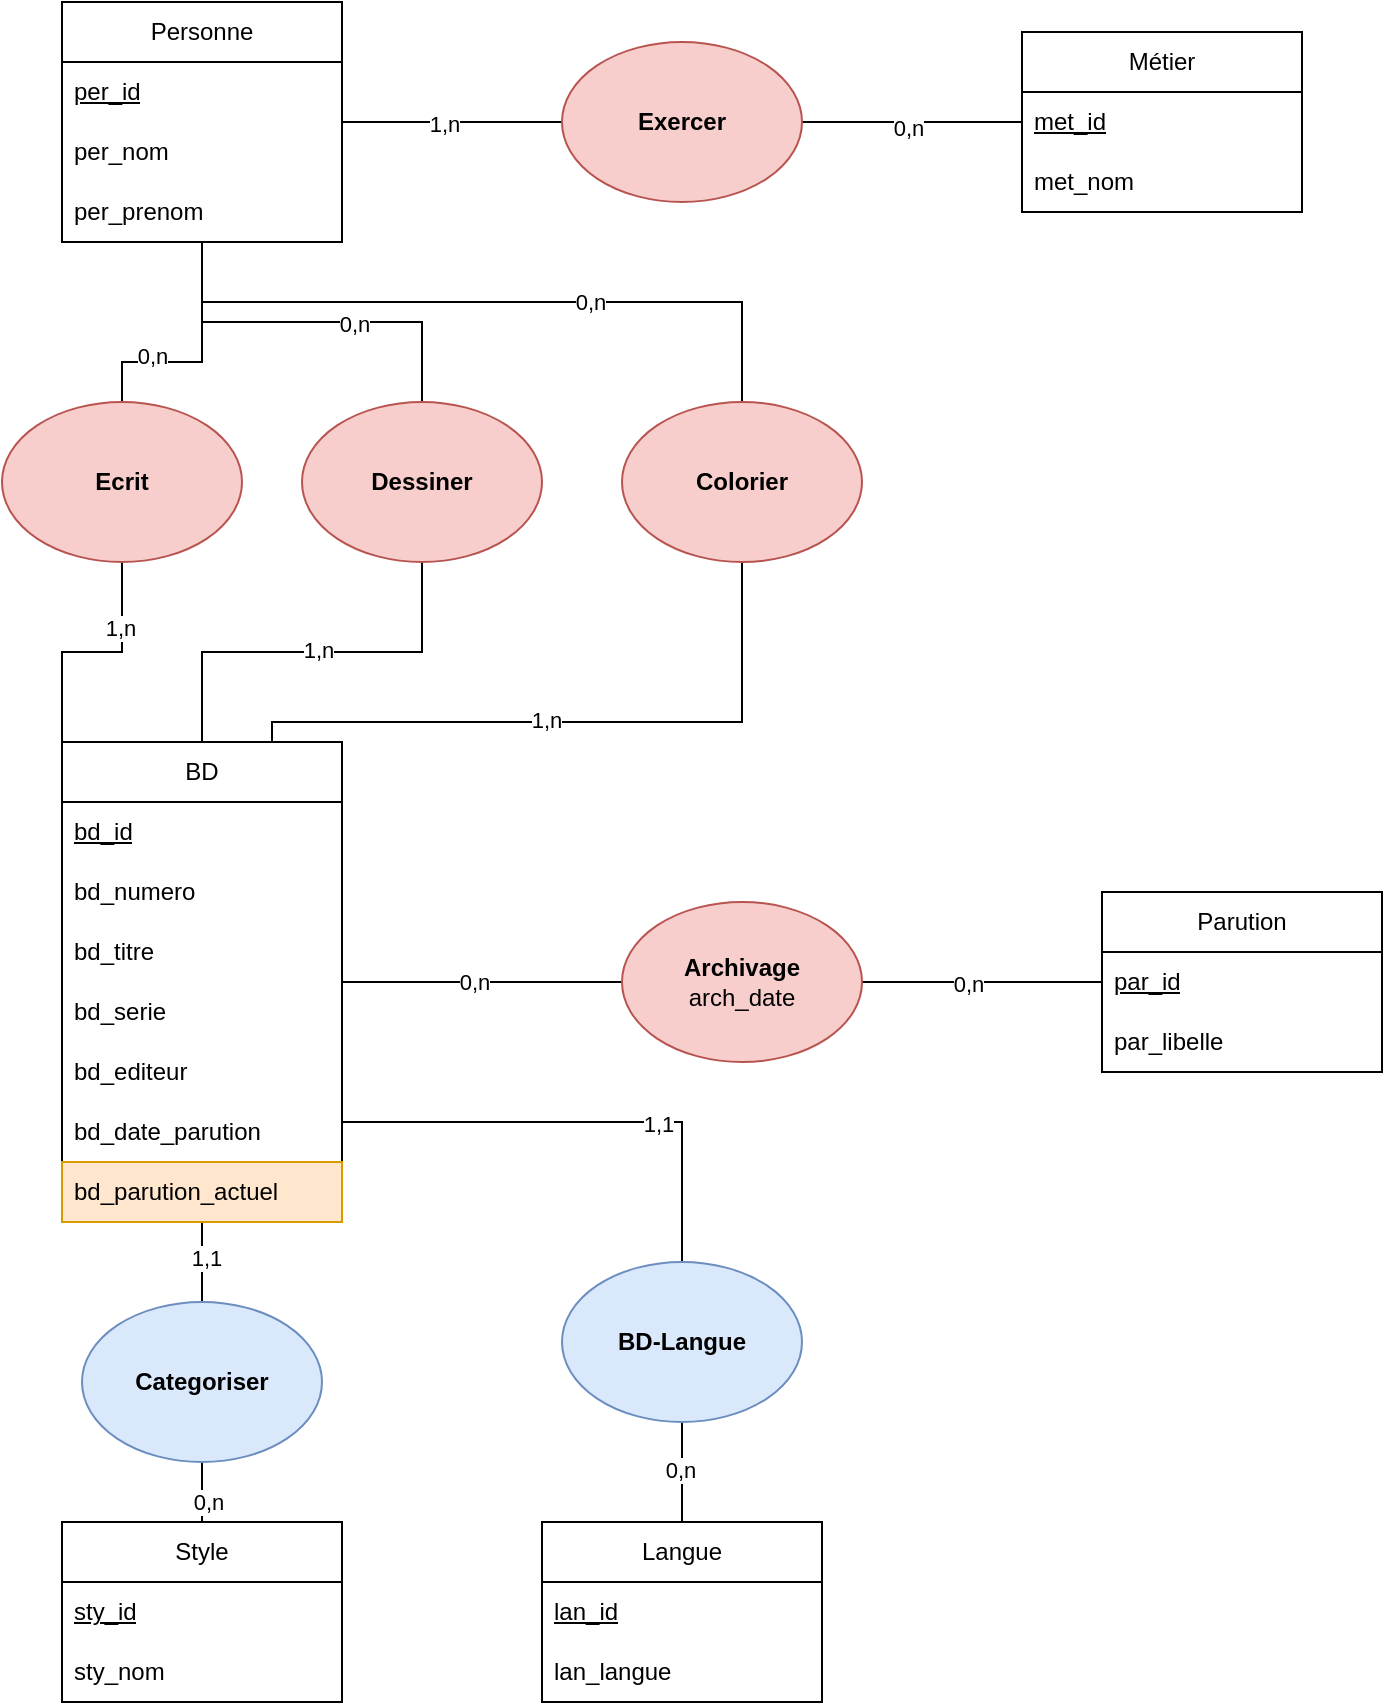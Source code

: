 <mxfile version="26.2.14">
  <diagram name="Page-1" id="DTHbJMutJy0UpXhwxlCJ">
    <mxGraphModel dx="784" dy="1102" grid="1" gridSize="10" guides="1" tooltips="1" connect="1" arrows="1" fold="1" page="1" pageScale="1" pageWidth="827" pageHeight="1169" math="0" shadow="0">
      <root>
        <mxCell id="0" />
        <mxCell id="1" parent="0" />
        <mxCell id="R90ukqXwyfX0bpyr1AU3-22" style="edgeStyle=orthogonalEdgeStyle;rounded=0;orthogonalLoop=1;jettySize=auto;html=1;entryX=0;entryY=0.5;entryDx=0;entryDy=0;endArrow=none;startFill=0;" edge="1" parent="1" source="R90ukqXwyfX0bpyr1AU3-9" target="R90ukqXwyfX0bpyr1AU3-21">
          <mxGeometry relative="1" as="geometry" />
        </mxCell>
        <mxCell id="R90ukqXwyfX0bpyr1AU3-24" value="1,n" style="edgeLabel;html=1;align=center;verticalAlign=middle;resizable=0;points=[];" vertex="1" connectable="0" parent="R90ukqXwyfX0bpyr1AU3-22">
          <mxGeometry x="-0.073" y="-1" relative="1" as="geometry">
            <mxPoint as="offset" />
          </mxGeometry>
        </mxCell>
        <mxCell id="R90ukqXwyfX0bpyr1AU3-9" value="Personne" style="swimlane;fontStyle=0;childLayout=stackLayout;horizontal=1;startSize=30;horizontalStack=0;resizeParent=1;resizeParentMax=0;resizeLast=0;collapsible=1;marginBottom=0;whiteSpace=wrap;html=1;" vertex="1" parent="1">
          <mxGeometry x="80" y="160" width="140" height="120" as="geometry" />
        </mxCell>
        <mxCell id="R90ukqXwyfX0bpyr1AU3-10" value="&lt;u&gt;per_id&lt;/u&gt;" style="text;strokeColor=none;fillColor=none;align=left;verticalAlign=middle;spacingLeft=4;spacingRight=4;overflow=hidden;points=[[0,0.5],[1,0.5]];portConstraint=eastwest;rotatable=0;whiteSpace=wrap;html=1;" vertex="1" parent="R90ukqXwyfX0bpyr1AU3-9">
          <mxGeometry y="30" width="140" height="30" as="geometry" />
        </mxCell>
        <mxCell id="R90ukqXwyfX0bpyr1AU3-3" value="per_nom" style="text;strokeColor=none;fillColor=none;align=left;verticalAlign=middle;spacingLeft=4;spacingRight=4;overflow=hidden;points=[[0,0.5],[1,0.5]];portConstraint=eastwest;rotatable=0;whiteSpace=wrap;html=1;" vertex="1" parent="R90ukqXwyfX0bpyr1AU3-9">
          <mxGeometry y="60" width="140" height="30" as="geometry" />
        </mxCell>
        <mxCell id="R90ukqXwyfX0bpyr1AU3-4" value="per_prenom" style="text;strokeColor=none;fillColor=none;align=left;verticalAlign=middle;spacingLeft=4;spacingRight=4;overflow=hidden;points=[[0,0.5],[1,0.5]];portConstraint=eastwest;rotatable=0;whiteSpace=wrap;html=1;" vertex="1" parent="R90ukqXwyfX0bpyr1AU3-9">
          <mxGeometry y="90" width="140" height="30" as="geometry" />
        </mxCell>
        <mxCell id="R90ukqXwyfX0bpyr1AU3-23" style="edgeStyle=orthogonalEdgeStyle;rounded=0;orthogonalLoop=1;jettySize=auto;html=1;entryX=1;entryY=0.5;entryDx=0;entryDy=0;endArrow=none;startFill=0;" edge="1" parent="1" source="R90ukqXwyfX0bpyr1AU3-17" target="R90ukqXwyfX0bpyr1AU3-21">
          <mxGeometry relative="1" as="geometry" />
        </mxCell>
        <mxCell id="R90ukqXwyfX0bpyr1AU3-25" value="0,n" style="edgeLabel;html=1;align=center;verticalAlign=middle;resizable=0;points=[];" vertex="1" connectable="0" parent="R90ukqXwyfX0bpyr1AU3-23">
          <mxGeometry x="0.036" y="3" relative="1" as="geometry">
            <mxPoint as="offset" />
          </mxGeometry>
        </mxCell>
        <mxCell id="R90ukqXwyfX0bpyr1AU3-17" value="Métier" style="swimlane;fontStyle=0;childLayout=stackLayout;horizontal=1;startSize=30;horizontalStack=0;resizeParent=1;resizeParentMax=0;resizeLast=0;collapsible=1;marginBottom=0;whiteSpace=wrap;html=1;" vertex="1" parent="1">
          <mxGeometry x="560" y="175" width="140" height="90" as="geometry" />
        </mxCell>
        <mxCell id="R90ukqXwyfX0bpyr1AU3-18" value="&lt;u&gt;met_id&lt;/u&gt;" style="text;strokeColor=none;fillColor=none;align=left;verticalAlign=middle;spacingLeft=4;spacingRight=4;overflow=hidden;points=[[0,0.5],[1,0.5]];portConstraint=eastwest;rotatable=0;whiteSpace=wrap;html=1;" vertex="1" parent="R90ukqXwyfX0bpyr1AU3-17">
          <mxGeometry y="30" width="140" height="30" as="geometry" />
        </mxCell>
        <mxCell id="R90ukqXwyfX0bpyr1AU3-19" value="met_nom" style="text;strokeColor=none;fillColor=none;align=left;verticalAlign=middle;spacingLeft=4;spacingRight=4;overflow=hidden;points=[[0,0.5],[1,0.5]];portConstraint=eastwest;rotatable=0;whiteSpace=wrap;html=1;" vertex="1" parent="R90ukqXwyfX0bpyr1AU3-17">
          <mxGeometry y="60" width="140" height="30" as="geometry" />
        </mxCell>
        <mxCell id="R90ukqXwyfX0bpyr1AU3-21" value="&lt;b&gt;Exercer&lt;/b&gt;" style="ellipse;whiteSpace=wrap;html=1;fillColor=#f8cecc;strokeColor=#b85450;" vertex="1" parent="1">
          <mxGeometry x="330" y="180" width="120" height="80" as="geometry" />
        </mxCell>
        <mxCell id="R90ukqXwyfX0bpyr1AU3-44" style="edgeStyle=orthogonalEdgeStyle;rounded=0;orthogonalLoop=1;jettySize=auto;html=1;entryX=0.5;entryY=1;entryDx=0;entryDy=0;exitX=0.5;exitY=0;exitDx=0;exitDy=0;endArrow=none;startFill=0;" edge="1" parent="1" source="R90ukqXwyfX0bpyr1AU3-26" target="R90ukqXwyfX0bpyr1AU3-39">
          <mxGeometry relative="1" as="geometry" />
        </mxCell>
        <mxCell id="R90ukqXwyfX0bpyr1AU3-59" value="1,n" style="edgeLabel;html=1;align=center;verticalAlign=middle;resizable=0;points=[];" vertex="1" connectable="0" parent="R90ukqXwyfX0bpyr1AU3-44">
          <mxGeometry x="0.026" y="1" relative="1" as="geometry">
            <mxPoint as="offset" />
          </mxGeometry>
        </mxCell>
        <mxCell id="R90ukqXwyfX0bpyr1AU3-74" style="edgeStyle=orthogonalEdgeStyle;rounded=0;orthogonalLoop=1;jettySize=auto;html=1;entryX=0.5;entryY=0;entryDx=0;entryDy=0;endArrow=none;startFill=0;" edge="1" parent="1" source="R90ukqXwyfX0bpyr1AU3-26" target="R90ukqXwyfX0bpyr1AU3-73">
          <mxGeometry relative="1" as="geometry" />
        </mxCell>
        <mxCell id="R90ukqXwyfX0bpyr1AU3-76" value="1,1" style="edgeLabel;html=1;align=center;verticalAlign=middle;resizable=0;points=[];" vertex="1" connectable="0" parent="R90ukqXwyfX0bpyr1AU3-74">
          <mxGeometry x="-0.12" y="2" relative="1" as="geometry">
            <mxPoint as="offset" />
          </mxGeometry>
        </mxCell>
        <mxCell id="R90ukqXwyfX0bpyr1AU3-79" style="edgeStyle=orthogonalEdgeStyle;rounded=0;orthogonalLoop=1;jettySize=auto;html=1;entryX=0.5;entryY=0;entryDx=0;entryDy=0;endArrow=none;startFill=0;" edge="1" parent="1" source="R90ukqXwyfX0bpyr1AU3-26" target="R90ukqXwyfX0bpyr1AU3-78">
          <mxGeometry relative="1" as="geometry">
            <Array as="points">
              <mxPoint x="390" y="720" />
            </Array>
          </mxGeometry>
        </mxCell>
        <mxCell id="R90ukqXwyfX0bpyr1AU3-82" value="1,1" style="edgeLabel;html=1;align=center;verticalAlign=middle;resizable=0;points=[];" vertex="1" connectable="0" parent="R90ukqXwyfX0bpyr1AU3-79">
          <mxGeometry x="0.316" y="-1" relative="1" as="geometry">
            <mxPoint as="offset" />
          </mxGeometry>
        </mxCell>
        <mxCell id="R90ukqXwyfX0bpyr1AU3-84" style="edgeStyle=orthogonalEdgeStyle;rounded=0;orthogonalLoop=1;jettySize=auto;html=1;entryX=0;entryY=0.5;entryDx=0;entryDy=0;endArrow=none;startFill=0;" edge="1" parent="1" source="R90ukqXwyfX0bpyr1AU3-26" target="R90ukqXwyfX0bpyr1AU3-83">
          <mxGeometry relative="1" as="geometry">
            <Array as="points">
              <mxPoint x="290" y="650" />
              <mxPoint x="290" y="650" />
            </Array>
          </mxGeometry>
        </mxCell>
        <mxCell id="R90ukqXwyfX0bpyr1AU3-86" value="0,n" style="edgeLabel;html=1;align=center;verticalAlign=middle;resizable=0;points=[];" vertex="1" connectable="0" parent="R90ukqXwyfX0bpyr1AU3-84">
          <mxGeometry x="-0.057" relative="1" as="geometry">
            <mxPoint as="offset" />
          </mxGeometry>
        </mxCell>
        <mxCell id="R90ukqXwyfX0bpyr1AU3-26" value="BD" style="swimlane;fontStyle=0;childLayout=stackLayout;horizontal=1;startSize=30;horizontalStack=0;resizeParent=1;resizeParentMax=0;resizeLast=0;collapsible=1;marginBottom=0;whiteSpace=wrap;html=1;" vertex="1" parent="1">
          <mxGeometry x="80" y="530" width="140" height="240" as="geometry" />
        </mxCell>
        <mxCell id="R90ukqXwyfX0bpyr1AU3-27" value="&lt;u&gt;bd_id&lt;/u&gt;" style="text;strokeColor=none;fillColor=none;align=left;verticalAlign=middle;spacingLeft=4;spacingRight=4;overflow=hidden;points=[[0,0.5],[1,0.5]];portConstraint=eastwest;rotatable=0;whiteSpace=wrap;html=1;" vertex="1" parent="R90ukqXwyfX0bpyr1AU3-26">
          <mxGeometry y="30" width="140" height="30" as="geometry" />
        </mxCell>
        <mxCell id="R90ukqXwyfX0bpyr1AU3-28" value="bd_numero" style="text;strokeColor=none;fillColor=none;align=left;verticalAlign=middle;spacingLeft=4;spacingRight=4;overflow=hidden;points=[[0,0.5],[1,0.5]];portConstraint=eastwest;rotatable=0;whiteSpace=wrap;html=1;" vertex="1" parent="R90ukqXwyfX0bpyr1AU3-26">
          <mxGeometry y="60" width="140" height="30" as="geometry" />
        </mxCell>
        <mxCell id="R90ukqXwyfX0bpyr1AU3-29" value="bd_titre" style="text;strokeColor=none;fillColor=none;align=left;verticalAlign=middle;spacingLeft=4;spacingRight=4;overflow=hidden;points=[[0,0.5],[1,0.5]];portConstraint=eastwest;rotatable=0;whiteSpace=wrap;html=1;" vertex="1" parent="R90ukqXwyfX0bpyr1AU3-26">
          <mxGeometry y="90" width="140" height="30" as="geometry" />
        </mxCell>
        <mxCell id="R90ukqXwyfX0bpyr1AU3-30" value="bd_serie" style="text;strokeColor=none;fillColor=none;align=left;verticalAlign=middle;spacingLeft=4;spacingRight=4;overflow=hidden;points=[[0,0.5],[1,0.5]];portConstraint=eastwest;rotatable=0;whiteSpace=wrap;html=1;" vertex="1" parent="R90ukqXwyfX0bpyr1AU3-26">
          <mxGeometry y="120" width="140" height="30" as="geometry" />
        </mxCell>
        <mxCell id="R90ukqXwyfX0bpyr1AU3-90" value="bd_editeur" style="text;strokeColor=none;fillColor=none;align=left;verticalAlign=middle;spacingLeft=4;spacingRight=4;overflow=hidden;points=[[0,0.5],[1,0.5]];portConstraint=eastwest;rotatable=0;whiteSpace=wrap;html=1;" vertex="1" parent="R90ukqXwyfX0bpyr1AU3-26">
          <mxGeometry y="150" width="140" height="30" as="geometry" />
        </mxCell>
        <mxCell id="R90ukqXwyfX0bpyr1AU3-37" value="bd_date_parution" style="text;strokeColor=none;fillColor=none;align=left;verticalAlign=middle;spacingLeft=4;spacingRight=4;overflow=hidden;points=[[0,0.5],[1,0.5]];portConstraint=eastwest;rotatable=0;whiteSpace=wrap;html=1;" vertex="1" parent="R90ukqXwyfX0bpyr1AU3-26">
          <mxGeometry y="180" width="140" height="30" as="geometry" />
        </mxCell>
        <mxCell id="R90ukqXwyfX0bpyr1AU3-88" value="bd_parution_actuel" style="text;strokeColor=#d79b00;fillColor=#ffe6cc;align=left;verticalAlign=middle;spacingLeft=4;spacingRight=4;overflow=hidden;points=[[0,0.5],[1,0.5]];portConstraint=eastwest;rotatable=0;whiteSpace=wrap;html=1;" vertex="1" parent="R90ukqXwyfX0bpyr1AU3-26">
          <mxGeometry y="210" width="140" height="30" as="geometry" />
        </mxCell>
        <mxCell id="R90ukqXwyfX0bpyr1AU3-85" style="edgeStyle=orthogonalEdgeStyle;rounded=0;orthogonalLoop=1;jettySize=auto;html=1;entryX=1;entryY=0.5;entryDx=0;entryDy=0;endArrow=none;startFill=0;" edge="1" parent="1" source="R90ukqXwyfX0bpyr1AU3-32" target="R90ukqXwyfX0bpyr1AU3-83">
          <mxGeometry relative="1" as="geometry" />
        </mxCell>
        <mxCell id="R90ukqXwyfX0bpyr1AU3-87" value="0,n" style="edgeLabel;html=1;align=center;verticalAlign=middle;resizable=0;points=[];" vertex="1" connectable="0" parent="R90ukqXwyfX0bpyr1AU3-85">
          <mxGeometry x="0.117" y="1" relative="1" as="geometry">
            <mxPoint as="offset" />
          </mxGeometry>
        </mxCell>
        <mxCell id="R90ukqXwyfX0bpyr1AU3-32" value="Parution" style="swimlane;fontStyle=0;childLayout=stackLayout;horizontal=1;startSize=30;horizontalStack=0;resizeParent=1;resizeParentMax=0;resizeLast=0;collapsible=1;marginBottom=0;whiteSpace=wrap;html=1;" vertex="1" parent="1">
          <mxGeometry x="600" y="605" width="140" height="90" as="geometry" />
        </mxCell>
        <mxCell id="R90ukqXwyfX0bpyr1AU3-33" value="&lt;u&gt;par_id&lt;/u&gt;" style="text;strokeColor=none;fillColor=none;align=left;verticalAlign=middle;spacingLeft=4;spacingRight=4;overflow=hidden;points=[[0,0.5],[1,0.5]];portConstraint=eastwest;rotatable=0;whiteSpace=wrap;html=1;" vertex="1" parent="R90ukqXwyfX0bpyr1AU3-32">
          <mxGeometry y="30" width="140" height="30" as="geometry" />
        </mxCell>
        <mxCell id="R90ukqXwyfX0bpyr1AU3-34" value="par_libelle" style="text;strokeColor=none;fillColor=none;align=left;verticalAlign=middle;spacingLeft=4;spacingRight=4;overflow=hidden;points=[[0,0.5],[1,0.5]];portConstraint=eastwest;rotatable=0;whiteSpace=wrap;html=1;" vertex="1" parent="R90ukqXwyfX0bpyr1AU3-32">
          <mxGeometry y="60" width="140" height="30" as="geometry" />
        </mxCell>
        <mxCell id="R90ukqXwyfX0bpyr1AU3-42" style="edgeStyle=orthogonalEdgeStyle;rounded=0;orthogonalLoop=1;jettySize=auto;html=1;entryX=0;entryY=0;entryDx=0;entryDy=0;endArrow=none;startFill=0;" edge="1" parent="1" source="R90ukqXwyfX0bpyr1AU3-38" target="R90ukqXwyfX0bpyr1AU3-26">
          <mxGeometry relative="1" as="geometry" />
        </mxCell>
        <mxCell id="R90ukqXwyfX0bpyr1AU3-58" value="1,n" style="edgeLabel;html=1;align=center;verticalAlign=middle;resizable=0;points=[];" vertex="1" connectable="0" parent="R90ukqXwyfX0bpyr1AU3-42">
          <mxGeometry x="-0.453" y="-1" relative="1" as="geometry">
            <mxPoint as="offset" />
          </mxGeometry>
        </mxCell>
        <mxCell id="R90ukqXwyfX0bpyr1AU3-53" style="edgeStyle=orthogonalEdgeStyle;rounded=0;orthogonalLoop=1;jettySize=auto;html=1;endArrow=none;startFill=0;" edge="1" parent="1" source="R90ukqXwyfX0bpyr1AU3-38" target="R90ukqXwyfX0bpyr1AU3-9">
          <mxGeometry relative="1" as="geometry">
            <Array as="points">
              <mxPoint x="110" y="340" />
              <mxPoint x="150" y="340" />
            </Array>
          </mxGeometry>
        </mxCell>
        <mxCell id="R90ukqXwyfX0bpyr1AU3-57" value="0,n" style="edgeLabel;html=1;align=center;verticalAlign=middle;resizable=0;points=[];" vertex="1" connectable="0" parent="R90ukqXwyfX0bpyr1AU3-53">
          <mxGeometry x="-0.417" y="3" relative="1" as="geometry">
            <mxPoint as="offset" />
          </mxGeometry>
        </mxCell>
        <mxCell id="R90ukqXwyfX0bpyr1AU3-38" value="&lt;b&gt;Ecrit&lt;/b&gt;" style="ellipse;whiteSpace=wrap;html=1;fillColor=#f8cecc;strokeColor=#b85450;" vertex="1" parent="1">
          <mxGeometry x="50" y="360" width="120" height="80" as="geometry" />
        </mxCell>
        <mxCell id="R90ukqXwyfX0bpyr1AU3-54" style="edgeStyle=orthogonalEdgeStyle;rounded=0;orthogonalLoop=1;jettySize=auto;html=1;endArrow=none;startFill=0;" edge="1" parent="1" source="R90ukqXwyfX0bpyr1AU3-39" target="R90ukqXwyfX0bpyr1AU3-9">
          <mxGeometry relative="1" as="geometry" />
        </mxCell>
        <mxCell id="R90ukqXwyfX0bpyr1AU3-60" value="0,n" style="edgeLabel;html=1;align=center;verticalAlign=middle;resizable=0;points=[];" vertex="1" connectable="0" parent="R90ukqXwyfX0bpyr1AU3-54">
          <mxGeometry x="-0.221" y="1" relative="1" as="geometry">
            <mxPoint as="offset" />
          </mxGeometry>
        </mxCell>
        <mxCell id="R90ukqXwyfX0bpyr1AU3-39" value="&lt;b&gt;Dessiner&lt;/b&gt;" style="ellipse;whiteSpace=wrap;html=1;fillColor=#f8cecc;strokeColor=#b85450;" vertex="1" parent="1">
          <mxGeometry x="200" y="360" width="120" height="80" as="geometry" />
        </mxCell>
        <mxCell id="R90ukqXwyfX0bpyr1AU3-51" style="edgeStyle=orthogonalEdgeStyle;rounded=0;orthogonalLoop=1;jettySize=auto;html=1;entryX=0.75;entryY=0;entryDx=0;entryDy=0;endArrow=none;startFill=0;" edge="1" parent="1" source="R90ukqXwyfX0bpyr1AU3-40" target="R90ukqXwyfX0bpyr1AU3-26">
          <mxGeometry relative="1" as="geometry">
            <Array as="points">
              <mxPoint x="420" y="520" />
              <mxPoint x="185" y="520" />
            </Array>
          </mxGeometry>
        </mxCell>
        <mxCell id="R90ukqXwyfX0bpyr1AU3-62" value="1,n" style="edgeLabel;html=1;align=center;verticalAlign=middle;resizable=0;points=[];" vertex="1" connectable="0" parent="R90ukqXwyfX0bpyr1AU3-51">
          <mxGeometry x="0.099" y="-1" relative="1" as="geometry">
            <mxPoint as="offset" />
          </mxGeometry>
        </mxCell>
        <mxCell id="R90ukqXwyfX0bpyr1AU3-55" style="edgeStyle=orthogonalEdgeStyle;rounded=0;orthogonalLoop=1;jettySize=auto;html=1;endArrow=none;startFill=0;" edge="1" parent="1" source="R90ukqXwyfX0bpyr1AU3-40" target="R90ukqXwyfX0bpyr1AU3-9">
          <mxGeometry relative="1" as="geometry">
            <Array as="points">
              <mxPoint x="420" y="310" />
              <mxPoint x="150" y="310" />
            </Array>
          </mxGeometry>
        </mxCell>
        <mxCell id="R90ukqXwyfX0bpyr1AU3-61" value="0,n" style="edgeLabel;html=1;align=center;verticalAlign=middle;resizable=0;points=[];" vertex="1" connectable="0" parent="R90ukqXwyfX0bpyr1AU3-55">
          <mxGeometry x="-0.28" relative="1" as="geometry">
            <mxPoint as="offset" />
          </mxGeometry>
        </mxCell>
        <mxCell id="R90ukqXwyfX0bpyr1AU3-40" value="&lt;b&gt;Colorier&lt;/b&gt;" style="ellipse;whiteSpace=wrap;html=1;fillColor=#f8cecc;strokeColor=#b85450;" vertex="1" parent="1">
          <mxGeometry x="360" y="360" width="120" height="80" as="geometry" />
        </mxCell>
        <mxCell id="R90ukqXwyfX0bpyr1AU3-75" style="edgeStyle=orthogonalEdgeStyle;rounded=0;orthogonalLoop=1;jettySize=auto;html=1;entryX=0.5;entryY=1;entryDx=0;entryDy=0;endArrow=none;startFill=0;" edge="1" parent="1" source="R90ukqXwyfX0bpyr1AU3-65" target="R90ukqXwyfX0bpyr1AU3-73">
          <mxGeometry relative="1" as="geometry" />
        </mxCell>
        <mxCell id="R90ukqXwyfX0bpyr1AU3-77" value="0,n" style="edgeLabel;html=1;align=center;verticalAlign=middle;resizable=0;points=[];" vertex="1" connectable="0" parent="R90ukqXwyfX0bpyr1AU3-75">
          <mxGeometry x="0.2" y="-3" relative="1" as="geometry">
            <mxPoint as="offset" />
          </mxGeometry>
        </mxCell>
        <mxCell id="R90ukqXwyfX0bpyr1AU3-65" value="Style" style="swimlane;fontStyle=0;childLayout=stackLayout;horizontal=1;startSize=30;horizontalStack=0;resizeParent=1;resizeParentMax=0;resizeLast=0;collapsible=1;marginBottom=0;whiteSpace=wrap;html=1;" vertex="1" parent="1">
          <mxGeometry x="80" y="920" width="140" height="90" as="geometry" />
        </mxCell>
        <mxCell id="R90ukqXwyfX0bpyr1AU3-66" value="&lt;u&gt;sty_id&lt;/u&gt;" style="text;strokeColor=none;fillColor=none;align=left;verticalAlign=middle;spacingLeft=4;spacingRight=4;overflow=hidden;points=[[0,0.5],[1,0.5]];portConstraint=eastwest;rotatable=0;whiteSpace=wrap;html=1;" vertex="1" parent="R90ukqXwyfX0bpyr1AU3-65">
          <mxGeometry y="30" width="140" height="30" as="geometry" />
        </mxCell>
        <mxCell id="R90ukqXwyfX0bpyr1AU3-67" value="sty_nom" style="text;strokeColor=none;fillColor=none;align=left;verticalAlign=middle;spacingLeft=4;spacingRight=4;overflow=hidden;points=[[0,0.5],[1,0.5]];portConstraint=eastwest;rotatable=0;whiteSpace=wrap;html=1;" vertex="1" parent="R90ukqXwyfX0bpyr1AU3-65">
          <mxGeometry y="60" width="140" height="30" as="geometry" />
        </mxCell>
        <mxCell id="R90ukqXwyfX0bpyr1AU3-80" style="edgeStyle=orthogonalEdgeStyle;rounded=0;orthogonalLoop=1;jettySize=auto;html=1;entryX=0.5;entryY=1;entryDx=0;entryDy=0;endArrow=none;startFill=0;" edge="1" parent="1" source="R90ukqXwyfX0bpyr1AU3-69" target="R90ukqXwyfX0bpyr1AU3-78">
          <mxGeometry relative="1" as="geometry" />
        </mxCell>
        <mxCell id="R90ukqXwyfX0bpyr1AU3-81" value="0,n" style="edgeLabel;html=1;align=center;verticalAlign=middle;resizable=0;points=[];" vertex="1" connectable="0" parent="R90ukqXwyfX0bpyr1AU3-80">
          <mxGeometry x="0.04" y="1" relative="1" as="geometry">
            <mxPoint as="offset" />
          </mxGeometry>
        </mxCell>
        <mxCell id="R90ukqXwyfX0bpyr1AU3-69" value="Langue" style="swimlane;fontStyle=0;childLayout=stackLayout;horizontal=1;startSize=30;horizontalStack=0;resizeParent=1;resizeParentMax=0;resizeLast=0;collapsible=1;marginBottom=0;whiteSpace=wrap;html=1;" vertex="1" parent="1">
          <mxGeometry x="320" y="920" width="140" height="90" as="geometry" />
        </mxCell>
        <mxCell id="R90ukqXwyfX0bpyr1AU3-70" value="&lt;u&gt;lan_id&lt;/u&gt;" style="text;strokeColor=none;fillColor=none;align=left;verticalAlign=middle;spacingLeft=4;spacingRight=4;overflow=hidden;points=[[0,0.5],[1,0.5]];portConstraint=eastwest;rotatable=0;whiteSpace=wrap;html=1;" vertex="1" parent="R90ukqXwyfX0bpyr1AU3-69">
          <mxGeometry y="30" width="140" height="30" as="geometry" />
        </mxCell>
        <mxCell id="R90ukqXwyfX0bpyr1AU3-71" value="lan_langue" style="text;strokeColor=none;fillColor=none;align=left;verticalAlign=middle;spacingLeft=4;spacingRight=4;overflow=hidden;points=[[0,0.5],[1,0.5]];portConstraint=eastwest;rotatable=0;whiteSpace=wrap;html=1;" vertex="1" parent="R90ukqXwyfX0bpyr1AU3-69">
          <mxGeometry y="60" width="140" height="30" as="geometry" />
        </mxCell>
        <mxCell id="R90ukqXwyfX0bpyr1AU3-73" value="&lt;b&gt;Categoriser&lt;/b&gt;" style="ellipse;whiteSpace=wrap;html=1;fillColor=#dae8fc;strokeColor=#6c8ebf;" vertex="1" parent="1">
          <mxGeometry x="90" y="810" width="120" height="80" as="geometry" />
        </mxCell>
        <mxCell id="R90ukqXwyfX0bpyr1AU3-78" value="&lt;b&gt;BD-Langue&lt;/b&gt;" style="ellipse;whiteSpace=wrap;html=1;fillColor=#dae8fc;strokeColor=#6c8ebf;" vertex="1" parent="1">
          <mxGeometry x="330" y="790" width="120" height="80" as="geometry" />
        </mxCell>
        <mxCell id="R90ukqXwyfX0bpyr1AU3-83" value="&lt;b&gt;Archivage&lt;/b&gt;&lt;div&gt;arch_date&lt;/div&gt;" style="ellipse;whiteSpace=wrap;html=1;fillColor=#f8cecc;strokeColor=#b85450;" vertex="1" parent="1">
          <mxGeometry x="360" y="610" width="120" height="80" as="geometry" />
        </mxCell>
      </root>
    </mxGraphModel>
  </diagram>
</mxfile>

